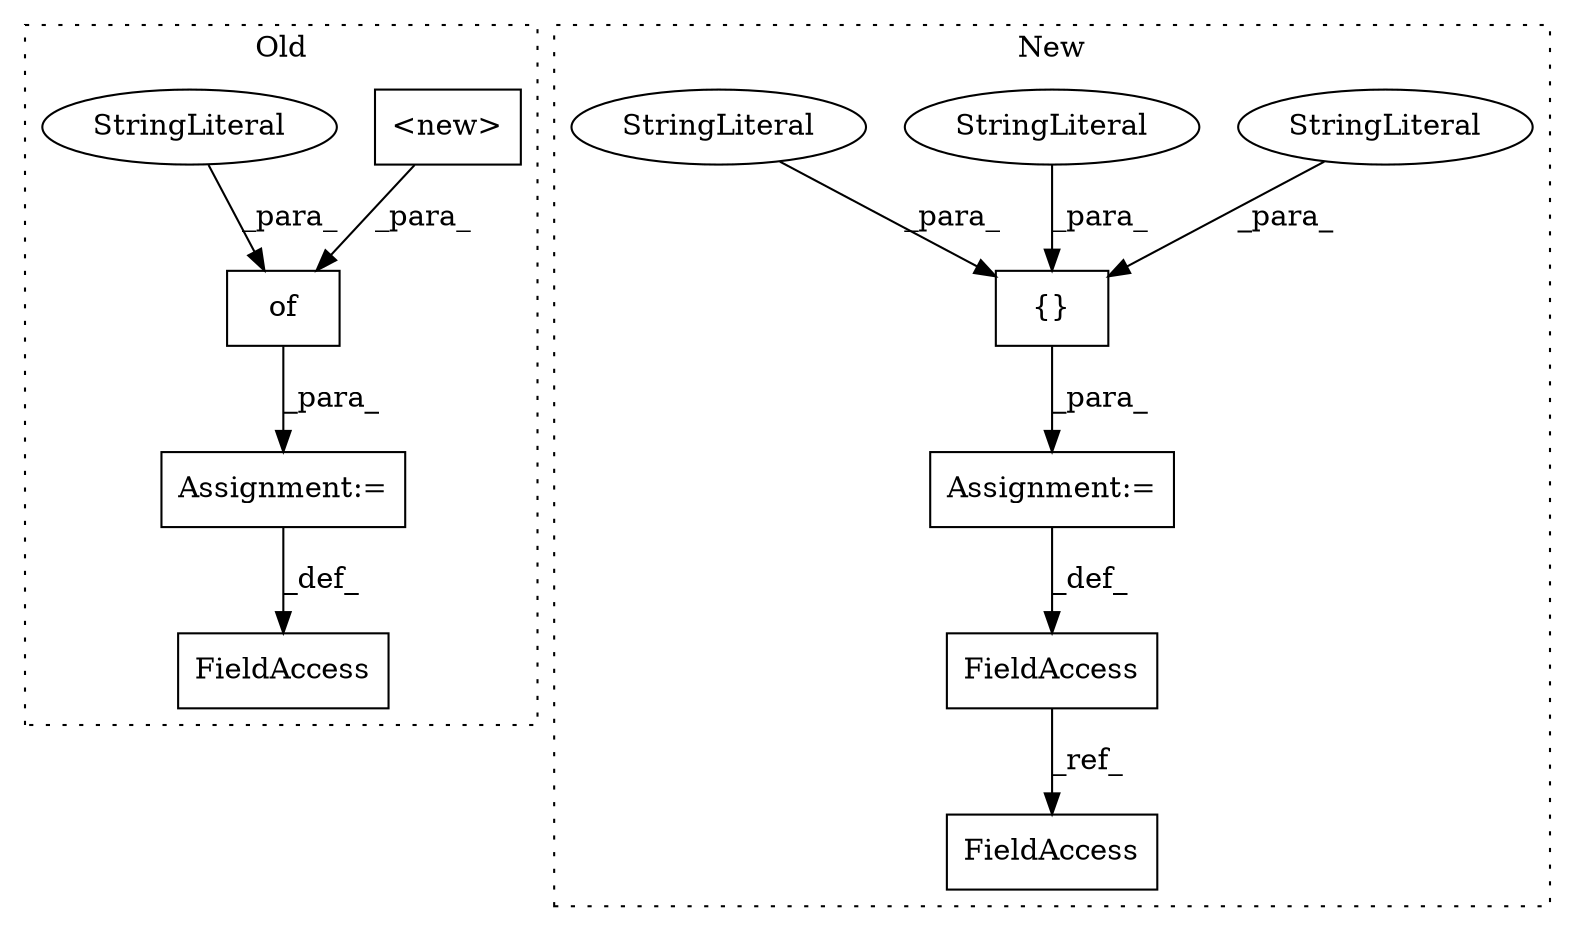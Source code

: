 digraph G {
subgraph cluster0 {
1 [label="<new>" a="14" s="622" l="33" shape="box"];
5 [label="of" a="32" s="354,940" l="3,1" shape="box"];
6 [label="Assignment:=" a="7" s="349" l="1" shape="box"];
7 [label="StringLiteral" a="45" s="525" l="13" shape="ellipse"];
8 [label="FieldAccess" a="22" s="343" l="6" shape="box"];
label = "Old";
style="dotted";
}
subgraph cluster1 {
2 [label="{}" a="4" s="447,504" l="1,1" shape="box"];
3 [label="Assignment:=" a="7" s="400" l="1" shape="box"];
4 [label="FieldAccess" a="22" s="394" l="6" shape="box"];
9 [label="FieldAccess" a="22" s="541" l="6" shape="box"];
10 [label="StringLiteral" a="45" s="471" l="7" shape="ellipse"];
11 [label="StringLiteral" a="45" s="448" l="12" shape="ellipse"];
12 [label="StringLiteral" a="45" s="484" l="11" shape="ellipse"];
label = "New";
style="dotted";
}
1 -> 5 [label="_para_"];
2 -> 3 [label="_para_"];
3 -> 4 [label="_def_"];
4 -> 9 [label="_ref_"];
5 -> 6 [label="_para_"];
6 -> 8 [label="_def_"];
7 -> 5 [label="_para_"];
10 -> 2 [label="_para_"];
11 -> 2 [label="_para_"];
12 -> 2 [label="_para_"];
}